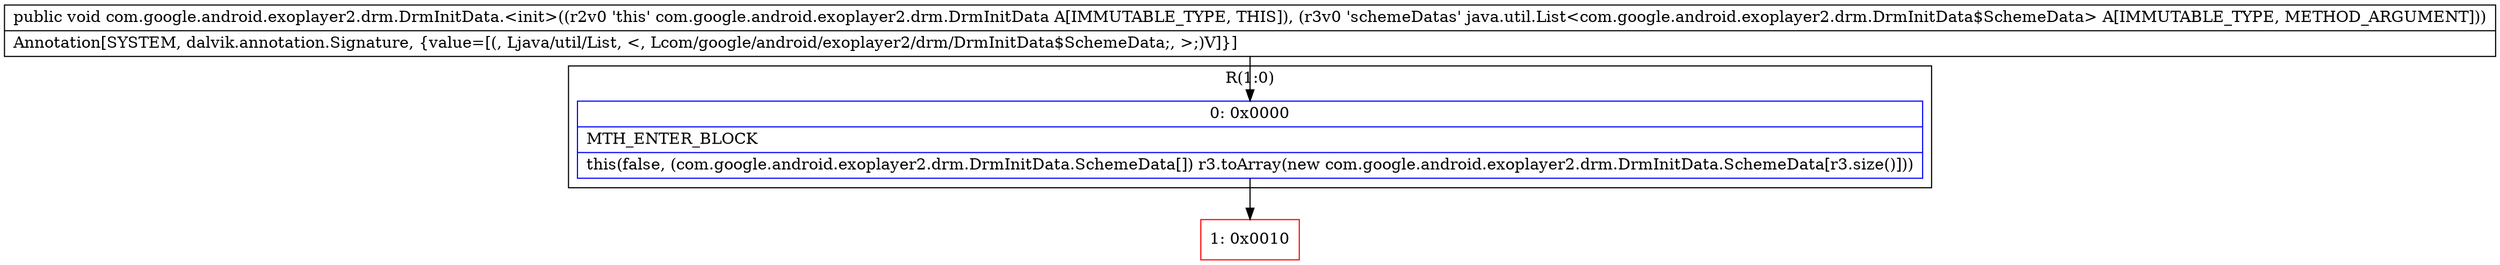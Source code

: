 digraph "CFG forcom.google.android.exoplayer2.drm.DrmInitData.\<init\>(Ljava\/util\/List;)V" {
subgraph cluster_Region_1036847246 {
label = "R(1:0)";
node [shape=record,color=blue];
Node_0 [shape=record,label="{0\:\ 0x0000|MTH_ENTER_BLOCK\l|this(false, (com.google.android.exoplayer2.drm.DrmInitData.SchemeData[]) r3.toArray(new com.google.android.exoplayer2.drm.DrmInitData.SchemeData[r3.size()]))\l}"];
}
Node_1 [shape=record,color=red,label="{1\:\ 0x0010}"];
MethodNode[shape=record,label="{public void com.google.android.exoplayer2.drm.DrmInitData.\<init\>((r2v0 'this' com.google.android.exoplayer2.drm.DrmInitData A[IMMUTABLE_TYPE, THIS]), (r3v0 'schemeDatas' java.util.List\<com.google.android.exoplayer2.drm.DrmInitData$SchemeData\> A[IMMUTABLE_TYPE, METHOD_ARGUMENT]))  | Annotation[SYSTEM, dalvik.annotation.Signature, \{value=[(, Ljava\/util\/List, \<, Lcom\/google\/android\/exoplayer2\/drm\/DrmInitData$SchemeData;, \>;)V]\}]\l}"];
MethodNode -> Node_0;
Node_0 -> Node_1;
}

